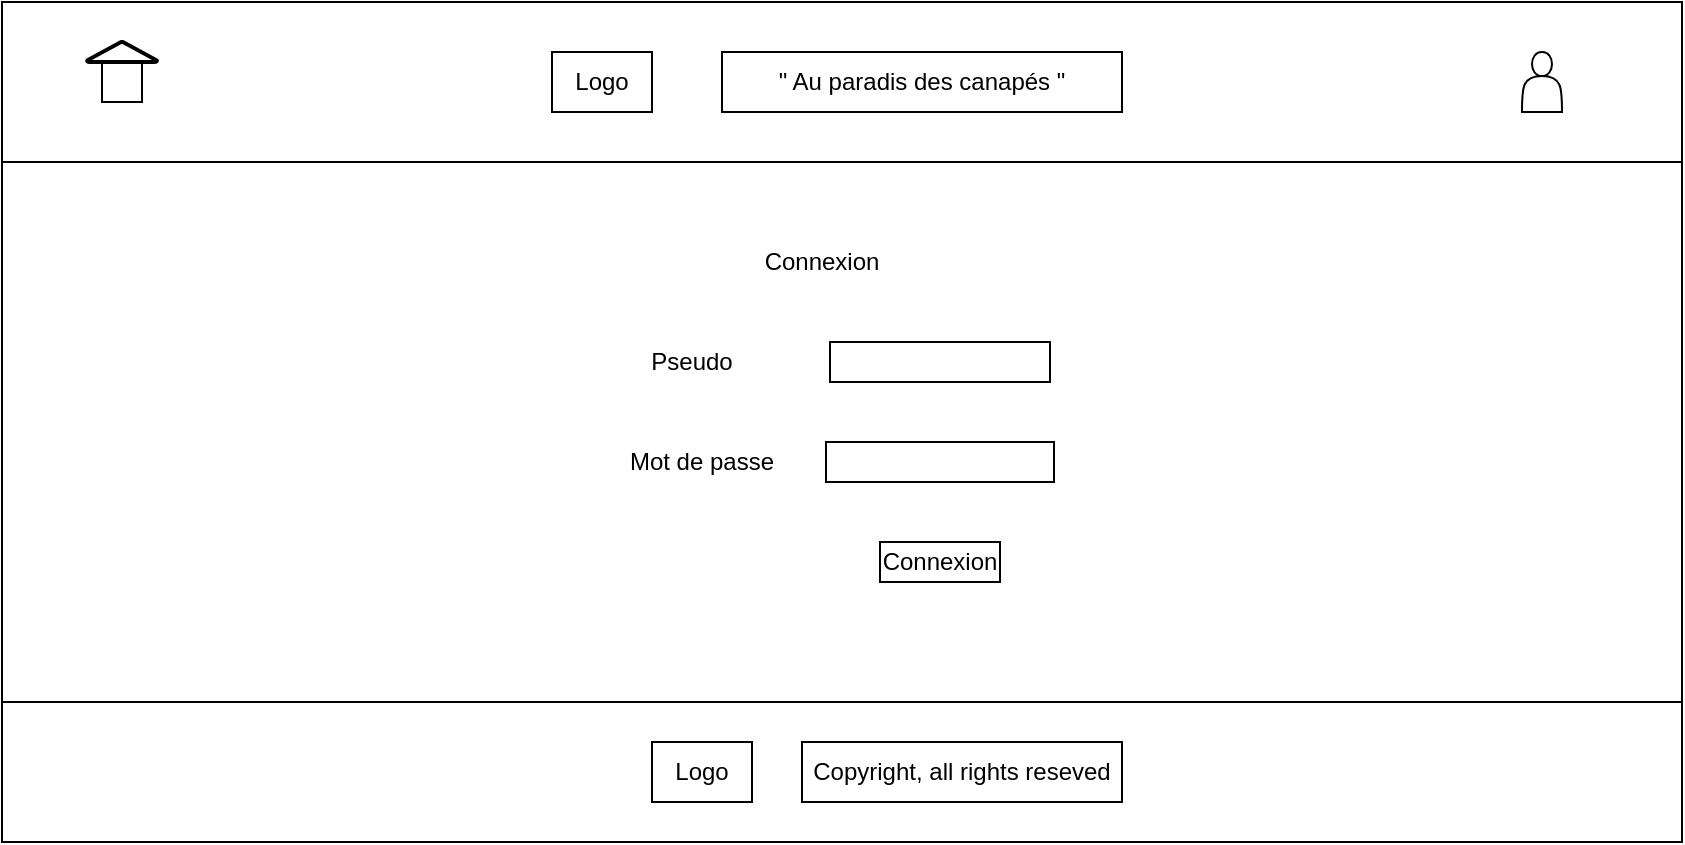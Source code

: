 <mxfile version="14.9.8" type="google"><diagram id="82Q0mDzrLmcvhkm8r-2T" name="Page-1"><mxGraphModel dx="1422" dy="762" grid="1" gridSize="10" guides="1" tooltips="1" connect="1" arrows="1" fold="1" page="1" pageScale="1" pageWidth="827" pageHeight="1169" math="0" shadow="0"><root><mxCell id="0"/><mxCell id="1" parent="0"/><mxCell id="M_XLa3zAuvQYxqgLHnWI-1" value="" style="rounded=0;whiteSpace=wrap;html=1;" vertex="1" parent="1"><mxGeometry width="840" height="80" as="geometry"/></mxCell><mxCell id="M_XLa3zAuvQYxqgLHnWI-2" value="" style="whiteSpace=wrap;html=1;aspect=fixed;" vertex="1" parent="1"><mxGeometry x="50" y="30" width="20" height="20" as="geometry"/></mxCell><mxCell id="M_XLa3zAuvQYxqgLHnWI-3" value="" style="strokeWidth=2;html=1;shape=mxgraph.flowchart.extract_or_measurement;whiteSpace=wrap;" vertex="1" parent="1"><mxGeometry x="42.5" y="20" width="35" height="10" as="geometry"/></mxCell><mxCell id="M_XLa3zAuvQYxqgLHnWI-4" value="" style="verticalLabelPosition=bottom;verticalAlign=top;html=1;shape=mxgraph.basic.rect;fillColor2=none;strokeWidth=1;size=15;indent=5;" vertex="1" parent="1"><mxGeometry x="275" y="25" width="50" height="30" as="geometry"/></mxCell><mxCell id="M_XLa3zAuvQYxqgLHnWI-5" value="Logo" style="text;html=1;strokeColor=none;fillColor=none;align=center;verticalAlign=middle;whiteSpace=wrap;rounded=0;" vertex="1" parent="1"><mxGeometry x="280" y="30" width="40" height="20" as="geometry"/></mxCell><mxCell id="M_XLa3zAuvQYxqgLHnWI-6" value="&quot; Au paradis des canapés &quot;" style="rounded=0;whiteSpace=wrap;html=1;" vertex="1" parent="1"><mxGeometry x="360" y="25" width="200" height="30" as="geometry"/></mxCell><mxCell id="M_XLa3zAuvQYxqgLHnWI-7" value="" style="shape=actor;whiteSpace=wrap;html=1;" vertex="1" parent="1"><mxGeometry x="760" y="25" width="20" height="30" as="geometry"/></mxCell><mxCell id="M_XLa3zAuvQYxqgLHnWI-9" value="" style="rounded=0;whiteSpace=wrap;html=1;" vertex="1" parent="1"><mxGeometry y="80" width="840" height="270" as="geometry"/></mxCell><mxCell id="M_XLa3zAuvQYxqgLHnWI-10" value="" style="rounded=0;whiteSpace=wrap;html=1;" vertex="1" parent="1"><mxGeometry y="350" width="840" height="70" as="geometry"/></mxCell><mxCell id="M_XLa3zAuvQYxqgLHnWI-11" value="Logo" style="rounded=0;whiteSpace=wrap;html=1;" vertex="1" parent="1"><mxGeometry x="325" y="370" width="50" height="30" as="geometry"/></mxCell><mxCell id="M_XLa3zAuvQYxqgLHnWI-12" value="Copyright, all rights reseved" style="rounded=0;whiteSpace=wrap;html=1;" vertex="1" parent="1"><mxGeometry x="400" y="370" width="160" height="30" as="geometry"/></mxCell><mxCell id="M_XLa3zAuvQYxqgLHnWI-14" value="Connexion" style="text;html=1;strokeColor=none;fillColor=none;align=center;verticalAlign=middle;whiteSpace=wrap;rounded=0;" vertex="1" parent="1"><mxGeometry x="390" y="120" width="40" height="20" as="geometry"/></mxCell><mxCell id="M_XLa3zAuvQYxqgLHnWI-15" value="" style="rounded=0;whiteSpace=wrap;html=1;" vertex="1" parent="1"><mxGeometry x="414" y="170" width="110" height="20" as="geometry"/></mxCell><mxCell id="M_XLa3zAuvQYxqgLHnWI-16" value="" style="rounded=0;whiteSpace=wrap;html=1;" vertex="1" parent="1"><mxGeometry x="412" y="220" width="114" height="20" as="geometry"/></mxCell><mxCell id="M_XLa3zAuvQYxqgLHnWI-17" value="Pseudo" style="text;html=1;strokeColor=none;fillColor=none;align=center;verticalAlign=middle;whiteSpace=wrap;rounded=0;" vertex="1" parent="1"><mxGeometry x="325" y="170" width="40" height="20" as="geometry"/></mxCell><mxCell id="M_XLa3zAuvQYxqgLHnWI-18" value="Mot de passe" style="text;html=1;strokeColor=none;fillColor=none;align=center;verticalAlign=middle;whiteSpace=wrap;rounded=0;" vertex="1" parent="1"><mxGeometry x="310" y="220" width="80" height="20" as="geometry"/></mxCell><mxCell id="M_XLa3zAuvQYxqgLHnWI-19" value="Connexion" style="rounded=0;whiteSpace=wrap;html=1;" vertex="1" parent="1"><mxGeometry x="439" y="270" width="60" height="20" as="geometry"/></mxCell></root></mxGraphModel></diagram></mxfile>